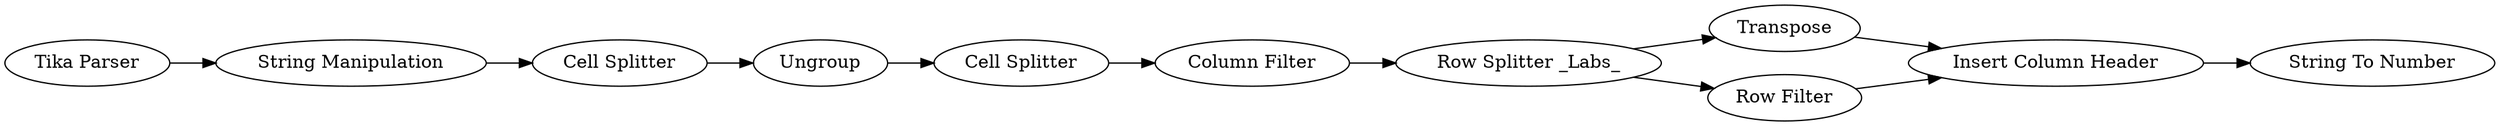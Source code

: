 digraph {
	12 -> 22
	8 -> 9
	22 -> 25
	1 -> 21
	21 -> 8
	9 -> 12
	25 -> 26
	25 -> 28
	26 -> 27
	28 -> 27
	27 -> 29
	27 [label="Insert Column Header"]
	1 [label="Tika Parser"]
	22 [label="Column Filter"]
	29 [label="String To Number"]
	28 [label="Row Filter"]
	9 [label=Ungroup]
	21 [label="String Manipulation"]
	26 [label=Transpose]
	8 [label="Cell Splitter"]
	25 [label="Row Splitter _Labs_"]
	12 [label="Cell Splitter"]
	rankdir=LR
}
